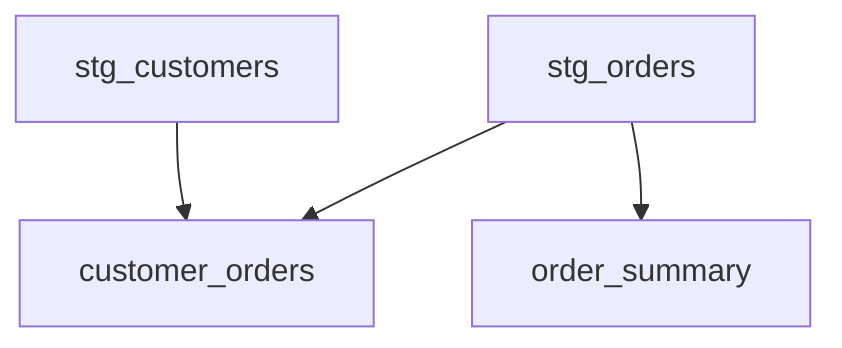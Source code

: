 graph TD
    customer_orders
    stg_orders
    order_summary
    stg_customers
    stg_customers --> customer_orders
    stg_orders --> customer_orders
    stg_orders --> order_summary